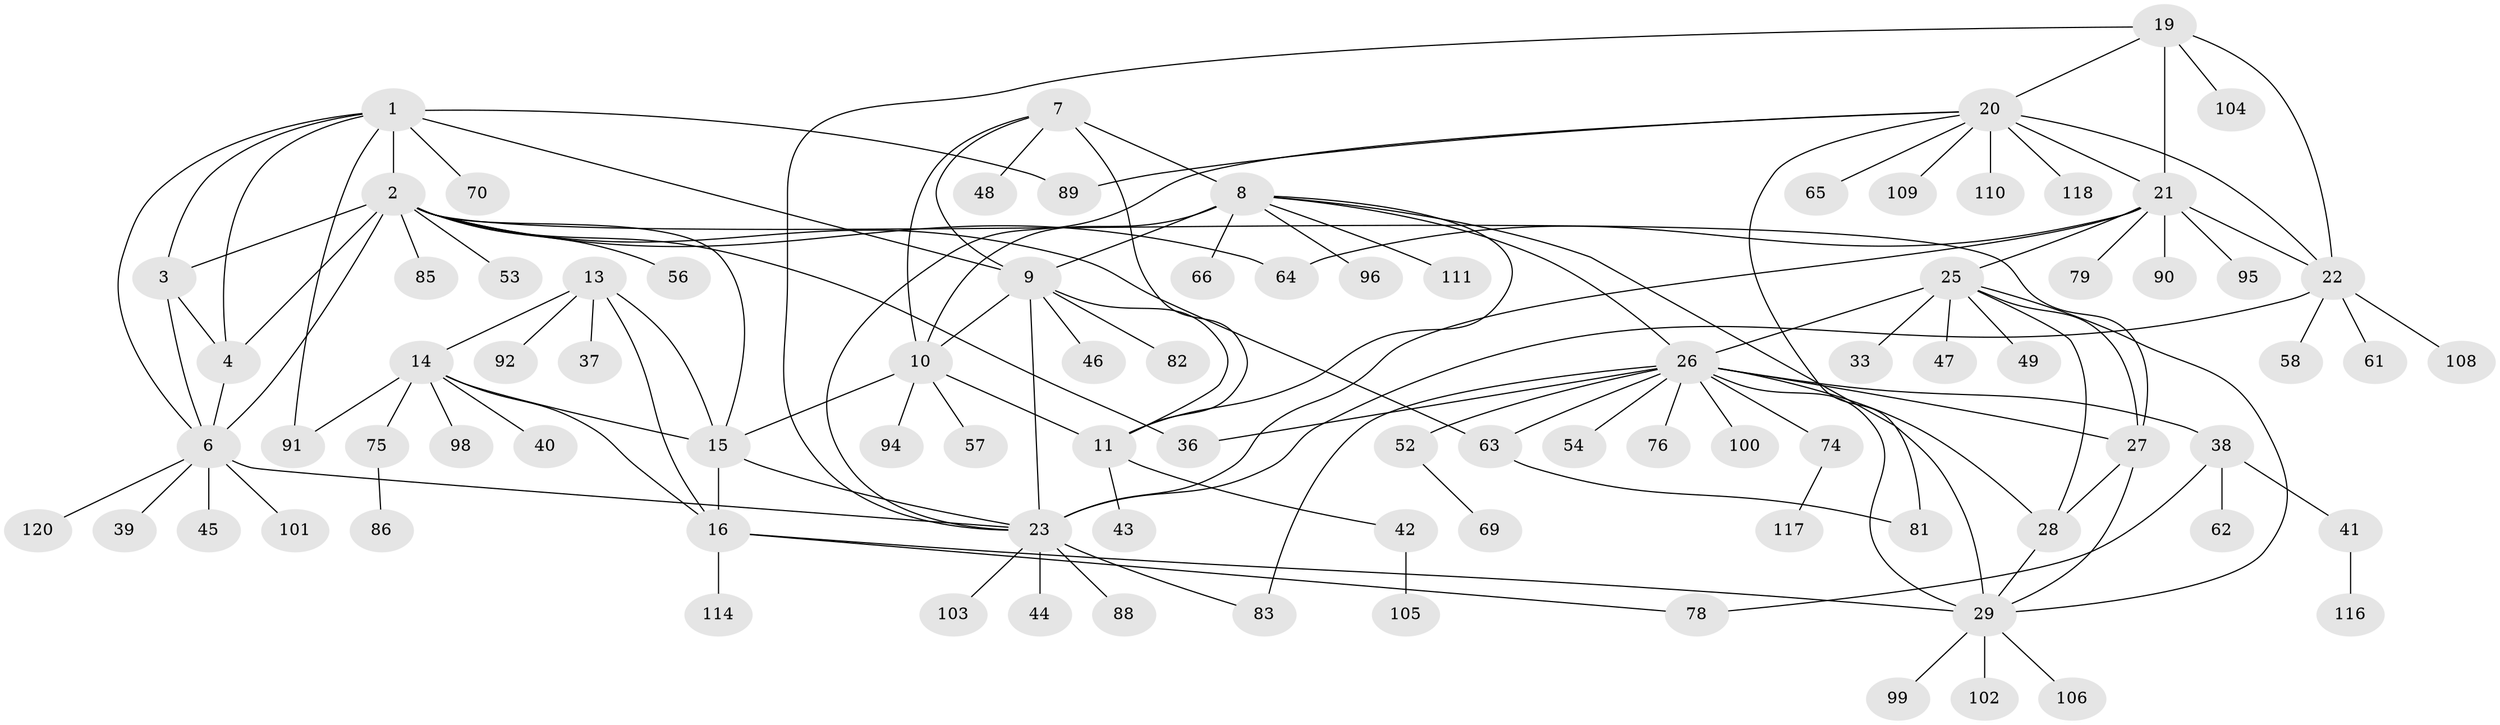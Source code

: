// original degree distribution, {9: 0.016666666666666666, 7: 0.058333333333333334, 5: 0.016666666666666666, 6: 0.041666666666666664, 11: 0.016666666666666666, 10: 0.041666666666666664, 8: 0.03333333333333333, 12: 0.016666666666666666, 13: 0.008333333333333333, 1: 0.5416666666666666, 2: 0.15833333333333333, 3: 0.041666666666666664, 4: 0.008333333333333333}
// Generated by graph-tools (version 1.1) at 2025/11/02/27/25 16:11:37]
// undirected, 89 vertices, 130 edges
graph export_dot {
graph [start="1"]
  node [color=gray90,style=filled];
  1 [super="+93"];
  2 [super="+5"];
  3;
  4 [super="+71"];
  6 [super="+34"];
  7 [super="+87"];
  8 [super="+12"];
  9 [super="+80"];
  10 [super="+32"];
  11;
  13 [super="+97"];
  14 [super="+68"];
  15 [super="+18"];
  16 [super="+17"];
  19;
  20 [super="+31"];
  21 [super="+24"];
  22 [super="+35"];
  23;
  25 [super="+115"];
  26 [super="+30"];
  27 [super="+107"];
  28 [super="+51"];
  29 [super="+60"];
  33;
  36 [super="+73"];
  37 [super="+112"];
  38 [super="+77"];
  39;
  40;
  41 [super="+50"];
  42;
  43;
  44;
  45;
  46;
  47;
  48 [super="+67"];
  49;
  52 [super="+55"];
  53 [super="+59"];
  54;
  56;
  57;
  58;
  61;
  62;
  63;
  64;
  65 [super="+72"];
  66;
  69;
  70;
  74 [super="+84"];
  75 [super="+113"];
  76;
  78;
  79;
  81;
  82;
  83;
  85;
  86 [super="+119"];
  88;
  89;
  90;
  91;
  92;
  94;
  95;
  96;
  98;
  99;
  100;
  101;
  102;
  103;
  104;
  105;
  106;
  108;
  109;
  110;
  111;
  114;
  116;
  117;
  118;
  120;
  1 -- 2 [weight=2];
  1 -- 3;
  1 -- 4;
  1 -- 6;
  1 -- 9;
  1 -- 70;
  1 -- 91;
  1 -- 89;
  2 -- 3 [weight=2];
  2 -- 4 [weight=2];
  2 -- 6 [weight=2];
  2 -- 15;
  2 -- 85;
  2 -- 64;
  2 -- 36;
  2 -- 53;
  2 -- 56;
  2 -- 27;
  2 -- 63;
  3 -- 4;
  3 -- 6;
  4 -- 6;
  6 -- 23;
  6 -- 39;
  6 -- 45;
  6 -- 101;
  6 -- 120;
  7 -- 8 [weight=2];
  7 -- 9;
  7 -- 10;
  7 -- 11;
  7 -- 48;
  8 -- 9 [weight=2];
  8 -- 10 [weight=2];
  8 -- 11 [weight=2];
  8 -- 96;
  8 -- 66;
  8 -- 111;
  8 -- 26;
  8 -- 29;
  9 -- 10;
  9 -- 11;
  9 -- 23 [weight=2];
  9 -- 46;
  9 -- 82;
  10 -- 11;
  10 -- 57;
  10 -- 94;
  10 -- 15;
  11 -- 42;
  11 -- 43;
  13 -- 14;
  13 -- 15 [weight=2];
  13 -- 16 [weight=2];
  13 -- 37;
  13 -- 92;
  14 -- 15 [weight=2];
  14 -- 16 [weight=2];
  14 -- 40;
  14 -- 75;
  14 -- 91;
  14 -- 98;
  15 -- 16 [weight=4];
  15 -- 23;
  16 -- 114;
  16 -- 29;
  16 -- 78;
  19 -- 20;
  19 -- 21 [weight=2];
  19 -- 22;
  19 -- 23;
  19 -- 104;
  20 -- 21 [weight=2];
  20 -- 22;
  20 -- 23;
  20 -- 65;
  20 -- 81;
  20 -- 89;
  20 -- 109;
  20 -- 110;
  20 -- 118;
  21 -- 22 [weight=2];
  21 -- 23 [weight=2];
  21 -- 64;
  21 -- 79;
  21 -- 95;
  21 -- 25;
  21 -- 90;
  22 -- 23;
  22 -- 58;
  22 -- 61;
  22 -- 108;
  23 -- 44;
  23 -- 83;
  23 -- 88;
  23 -- 103;
  25 -- 26 [weight=2];
  25 -- 27;
  25 -- 28;
  25 -- 29;
  25 -- 33;
  25 -- 47;
  25 -- 49;
  26 -- 27 [weight=2];
  26 -- 28 [weight=2];
  26 -- 29 [weight=2];
  26 -- 63;
  26 -- 83;
  26 -- 100;
  26 -- 36;
  26 -- 38;
  26 -- 74;
  26 -- 76;
  26 -- 52;
  26 -- 54;
  27 -- 28;
  27 -- 29;
  28 -- 29;
  29 -- 99;
  29 -- 102;
  29 -- 106;
  38 -- 41;
  38 -- 62;
  38 -- 78;
  41 -- 116;
  42 -- 105;
  52 -- 69;
  63 -- 81;
  74 -- 117;
  75 -- 86;
}
